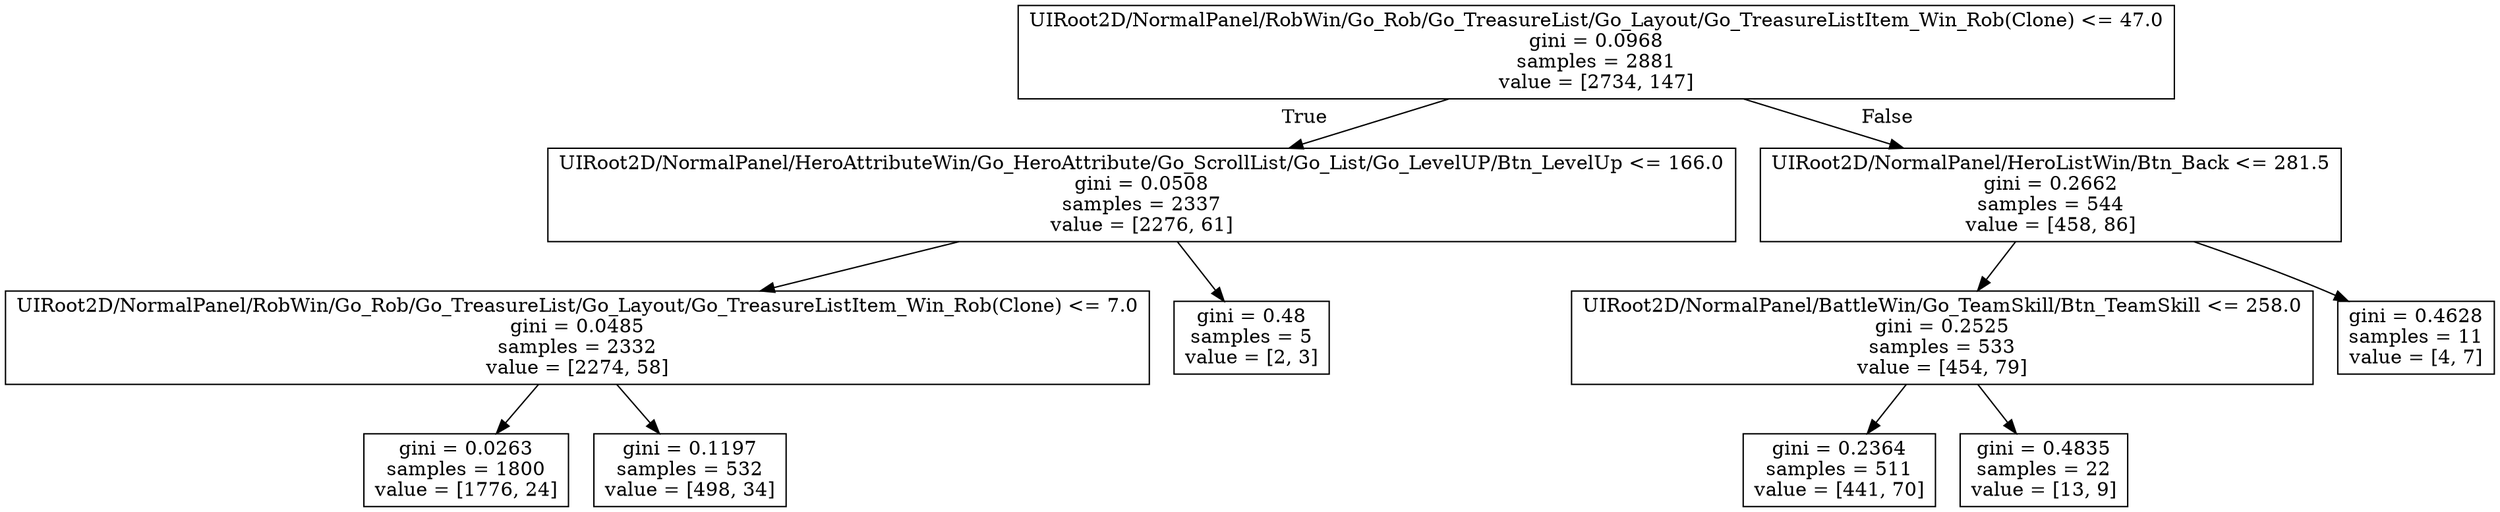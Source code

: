 digraph Tree {
node [shape=box] ;
0 [label="UIRoot2D/NormalPanel/RobWin/Go_Rob/Go_TreasureList/Go_Layout/Go_TreasureListItem_Win_Rob(Clone) <= 47.0\ngini = 0.0968\nsamples = 2881\nvalue = [2734, 147]"] ;
1 [label="UIRoot2D/NormalPanel/HeroAttributeWin/Go_HeroAttribute/Go_ScrollList/Go_List/Go_LevelUP/Btn_LevelUp <= 166.0\ngini = 0.0508\nsamples = 2337\nvalue = [2276, 61]"] ;
0 -> 1 [labeldistance=2.5, labelangle=45, headlabel="True"] ;
2 [label="UIRoot2D/NormalPanel/RobWin/Go_Rob/Go_TreasureList/Go_Layout/Go_TreasureListItem_Win_Rob(Clone) <= 7.0\ngini = 0.0485\nsamples = 2332\nvalue = [2274, 58]"] ;
1 -> 2 ;
3 [label="gini = 0.0263\nsamples = 1800\nvalue = [1776, 24]"] ;
2 -> 3 ;
4 [label="gini = 0.1197\nsamples = 532\nvalue = [498, 34]"] ;
2 -> 4 ;
5 [label="gini = 0.48\nsamples = 5\nvalue = [2, 3]"] ;
1 -> 5 ;
6 [label="UIRoot2D/NormalPanel/HeroListWin/Btn_Back <= 281.5\ngini = 0.2662\nsamples = 544\nvalue = [458, 86]"] ;
0 -> 6 [labeldistance=2.5, labelangle=-45, headlabel="False"] ;
7 [label="UIRoot2D/NormalPanel/BattleWin/Go_TeamSkill/Btn_TeamSkill <= 258.0\ngini = 0.2525\nsamples = 533\nvalue = [454, 79]"] ;
6 -> 7 ;
8 [label="gini = 0.2364\nsamples = 511\nvalue = [441, 70]"] ;
7 -> 8 ;
9 [label="gini = 0.4835\nsamples = 22\nvalue = [13, 9]"] ;
7 -> 9 ;
10 [label="gini = 0.4628\nsamples = 11\nvalue = [4, 7]"] ;
6 -> 10 ;
}